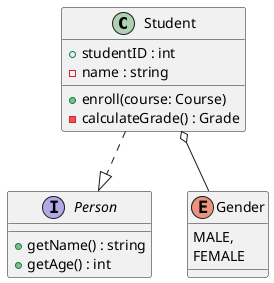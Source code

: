 @startuml
'https://plantuml.com/sequence-diagram


/'
Alice -> Bob: Authentication Request
Bob --> Alice: Authentication Response

Alice -> Bob: Another authentication Request
Alice <-- Bob: another authentication Response
Alice->Text:Start()'/

class Student {
  + studentID : int
  - name : string
  + enroll(course: Course)
  - calculateGrade() : Grade
}

interface Person {
  + getName() : string
  + getAge() : int
}

enum Gender {
  MALE,
  FEMALE
}






/'Student实现了Person与Gender有关联'/
Student ..|> Person
Student o-- Gender
@enduml